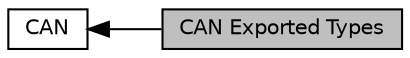 digraph "CAN Exported Types"
{
  edge [fontname="Helvetica",fontsize="10",labelfontname="Helvetica",labelfontsize="10"];
  node [fontname="Helvetica",fontsize="10",shape=record];
  rankdir=LR;
  Node1 [label="CAN",height=0.2,width=0.4,color="black", fillcolor="white", style="filled",URL="$group___c_a_n.html",tooltip="CAN driver modules. "];
  Node0 [label="CAN Exported Types",height=0.2,width=0.4,color="black", fillcolor="grey75", style="filled", fontcolor="black"];
  Node1->Node0 [shape=plaintext, dir="back", style="solid"];
}
